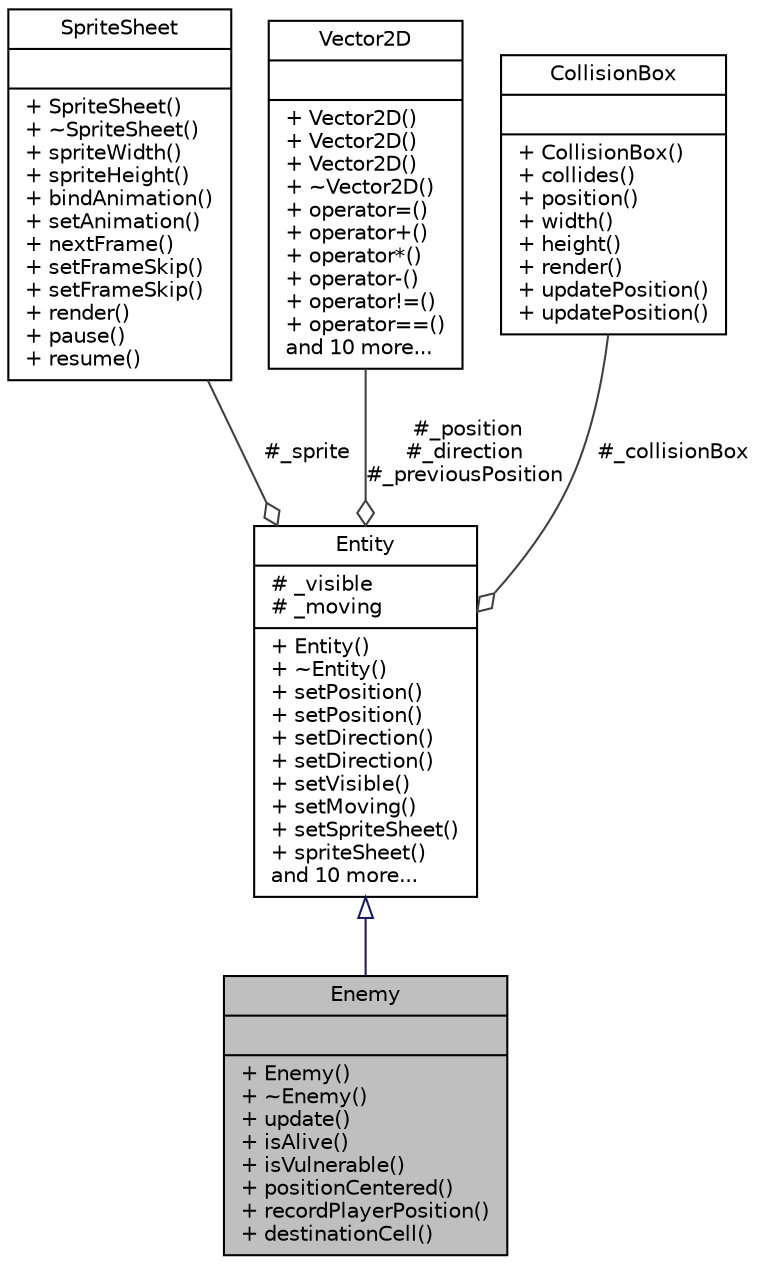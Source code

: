 digraph "Enemy"
{
  edge [fontname="Helvetica",fontsize="10",labelfontname="Helvetica",labelfontsize="10"];
  node [fontname="Helvetica",fontsize="10",shape=record];
  Node1 [label="{Enemy\n||+ Enemy()\l+ ~Enemy()\l+ update()\l+ isAlive()\l+ isVulnerable()\l+ positionCentered()\l+ recordPlayerPosition()\l+ destinationCell()\l}",height=0.2,width=0.4,color="black", fillcolor="grey75", style="filled" fontcolor="black"];
  Node2 -> Node1 [dir="back",color="midnightblue",fontsize="10",style="solid",arrowtail="onormal",fontname="Helvetica"];
  Node2 [label="{Entity\n|# _visible\l# _moving\l|+ Entity()\l+ ~Entity()\l+ setPosition()\l+ setPosition()\l+ setDirection()\l+ setDirection()\l+ setVisible()\l+ setMoving()\l+ setSpriteSheet()\l+ spriteSheet()\land 10 more...\l}",height=0.2,width=0.4,color="black", fillcolor="white", style="filled",URL="$class_entity.html"];
  Node3 -> Node2 [color="grey25",fontsize="10",style="solid",label=" #_sprite" ,arrowhead="odiamond",fontname="Helvetica"];
  Node3 [label="{SpriteSheet\n||+ SpriteSheet()\l+ ~SpriteSheet()\l+ spriteWidth()\l+ spriteHeight()\l+ bindAnimation()\l+ setAnimation()\l+ nextFrame()\l+ setFrameSkip()\l+ setFrameSkip()\l+ render()\l+ pause()\l+ resume()\l}",height=0.2,width=0.4,color="black", fillcolor="white", style="filled",URL="$class_sprite_sheet.html"];
  Node4 -> Node2 [color="grey25",fontsize="10",style="solid",label=" #_position\n#_direction\n#_previousPosition" ,arrowhead="odiamond",fontname="Helvetica"];
  Node4 [label="{Vector2D\n||+ Vector2D()\l+ Vector2D()\l+ Vector2D()\l+ ~Vector2D()\l+ operator=()\l+ operator+()\l+ operator*()\l+ operator-()\l+ operator!=()\l+ operator==()\land 10 more...\l}",height=0.2,width=0.4,color="black", fillcolor="white", style="filled",URL="$class_vector2_d.html"];
  Node5 -> Node2 [color="grey25",fontsize="10",style="solid",label=" #_collisionBox" ,arrowhead="odiamond",fontname="Helvetica"];
  Node5 [label="{CollisionBox\n||+ CollisionBox()\l+ collides()\l+ position()\l+ width()\l+ height()\l+ render()\l+ updatePosition()\l+ updatePosition()\l}",height=0.2,width=0.4,color="black", fillcolor="white", style="filled",URL="$class_collision_box.html"];
}
